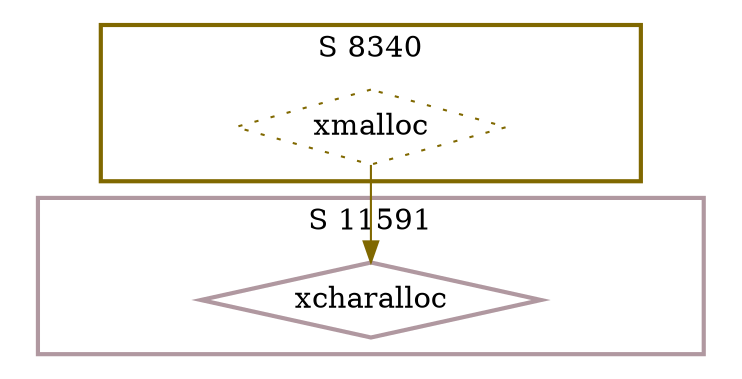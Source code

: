 digraph G {
  ratio=0.500000;
  "UV xcharalloc (11591)" [shape=diamond, label="xcharalloc",
                           color="#B098A0", style=bold];
  "UV xmalloc (8340)" [shape=diamond, label="xmalloc", color="#806800",
                       style=dotted];
  
  subgraph cluster_11591 { label="S 11591";
    color="#B098A0";
    style=bold;
    "UV xcharalloc (11591)"; };
  subgraph cluster_8340 { label="S 8340";
    color="#806800";
    style=bold;
    "UV xmalloc (8340)"; };
  
  "UV xmalloc (8340)" -> "UV xcharalloc (11591)" [color="#806800"];
  
  }